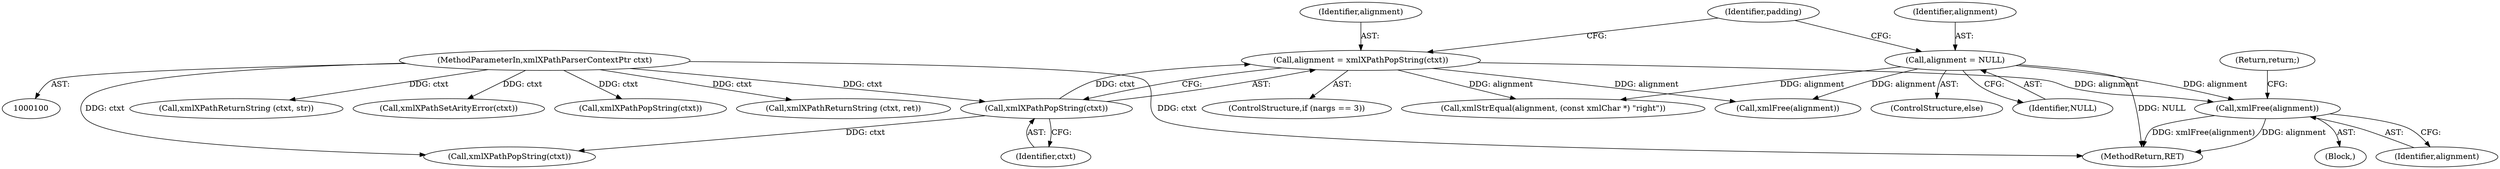 digraph "0_Chrome_96dbafe288dbe2f0cc45fa3c39daf6d0c37acbab_8@pointer" {
"1000160" [label="(Call,xmlFree(alignment))"];
"1000131" [label="(Call,alignment = NULL)"];
"1000126" [label="(Call,alignment = xmlXPathPopString(ctxt))"];
"1000128" [label="(Call,xmlXPathPopString(ctxt))"];
"1000101" [label="(MethodParameterIn,xmlXPathParserContextPtr ctxt)"];
"1000128" [label="(Call,xmlXPathPopString(ctxt))"];
"1000154" [label="(Block,)"];
"1000126" [label="(Call,alignment = xmlXPathPopString(ctxt))"];
"1000127" [label="(Identifier,alignment)"];
"1000136" [label="(Call,xmlXPathPopString(ctxt))"];
"1000263" [label="(MethodReturn,RET)"];
"1000155" [label="(Call,xmlXPathReturnString (ctxt, str))"];
"1000135" [label="(Identifier,padding)"];
"1000119" [label="(Call,xmlXPathSetArityError(ctxt))"];
"1000122" [label="(ControlStructure,if (nargs == 3))"];
"1000162" [label="(Return,return;)"];
"1000131" [label="(Call,alignment = NULL)"];
"1000261" [label="(Call,xmlFree(alignment))"];
"1000160" [label="(Call,xmlFree(alignment))"];
"1000176" [label="(Call,xmlStrEqual(alignment, (const xmlChar *) \"right\"))"];
"1000129" [label="(Identifier,ctxt)"];
"1000130" [label="(ControlStructure,else)"];
"1000132" [label="(Identifier,alignment)"];
"1000140" [label="(Call,xmlXPathPopString(ctxt))"];
"1000133" [label="(Identifier,NULL)"];
"1000101" [label="(MethodParameterIn,xmlXPathParserContextPtr ctxt)"];
"1000254" [label="(Call,xmlXPathReturnString (ctxt, ret))"];
"1000161" [label="(Identifier,alignment)"];
"1000160" -> "1000154"  [label="AST: "];
"1000160" -> "1000161"  [label="CFG: "];
"1000161" -> "1000160"  [label="AST: "];
"1000162" -> "1000160"  [label="CFG: "];
"1000160" -> "1000263"  [label="DDG: xmlFree(alignment)"];
"1000160" -> "1000263"  [label="DDG: alignment"];
"1000131" -> "1000160"  [label="DDG: alignment"];
"1000126" -> "1000160"  [label="DDG: alignment"];
"1000131" -> "1000130"  [label="AST: "];
"1000131" -> "1000133"  [label="CFG: "];
"1000132" -> "1000131"  [label="AST: "];
"1000133" -> "1000131"  [label="AST: "];
"1000135" -> "1000131"  [label="CFG: "];
"1000131" -> "1000263"  [label="DDG: NULL"];
"1000131" -> "1000176"  [label="DDG: alignment"];
"1000131" -> "1000261"  [label="DDG: alignment"];
"1000126" -> "1000122"  [label="AST: "];
"1000126" -> "1000128"  [label="CFG: "];
"1000127" -> "1000126"  [label="AST: "];
"1000128" -> "1000126"  [label="AST: "];
"1000135" -> "1000126"  [label="CFG: "];
"1000128" -> "1000126"  [label="DDG: ctxt"];
"1000126" -> "1000176"  [label="DDG: alignment"];
"1000126" -> "1000261"  [label="DDG: alignment"];
"1000128" -> "1000129"  [label="CFG: "];
"1000129" -> "1000128"  [label="AST: "];
"1000101" -> "1000128"  [label="DDG: ctxt"];
"1000128" -> "1000136"  [label="DDG: ctxt"];
"1000101" -> "1000100"  [label="AST: "];
"1000101" -> "1000263"  [label="DDG: ctxt"];
"1000101" -> "1000119"  [label="DDG: ctxt"];
"1000101" -> "1000136"  [label="DDG: ctxt"];
"1000101" -> "1000140"  [label="DDG: ctxt"];
"1000101" -> "1000155"  [label="DDG: ctxt"];
"1000101" -> "1000254"  [label="DDG: ctxt"];
}
